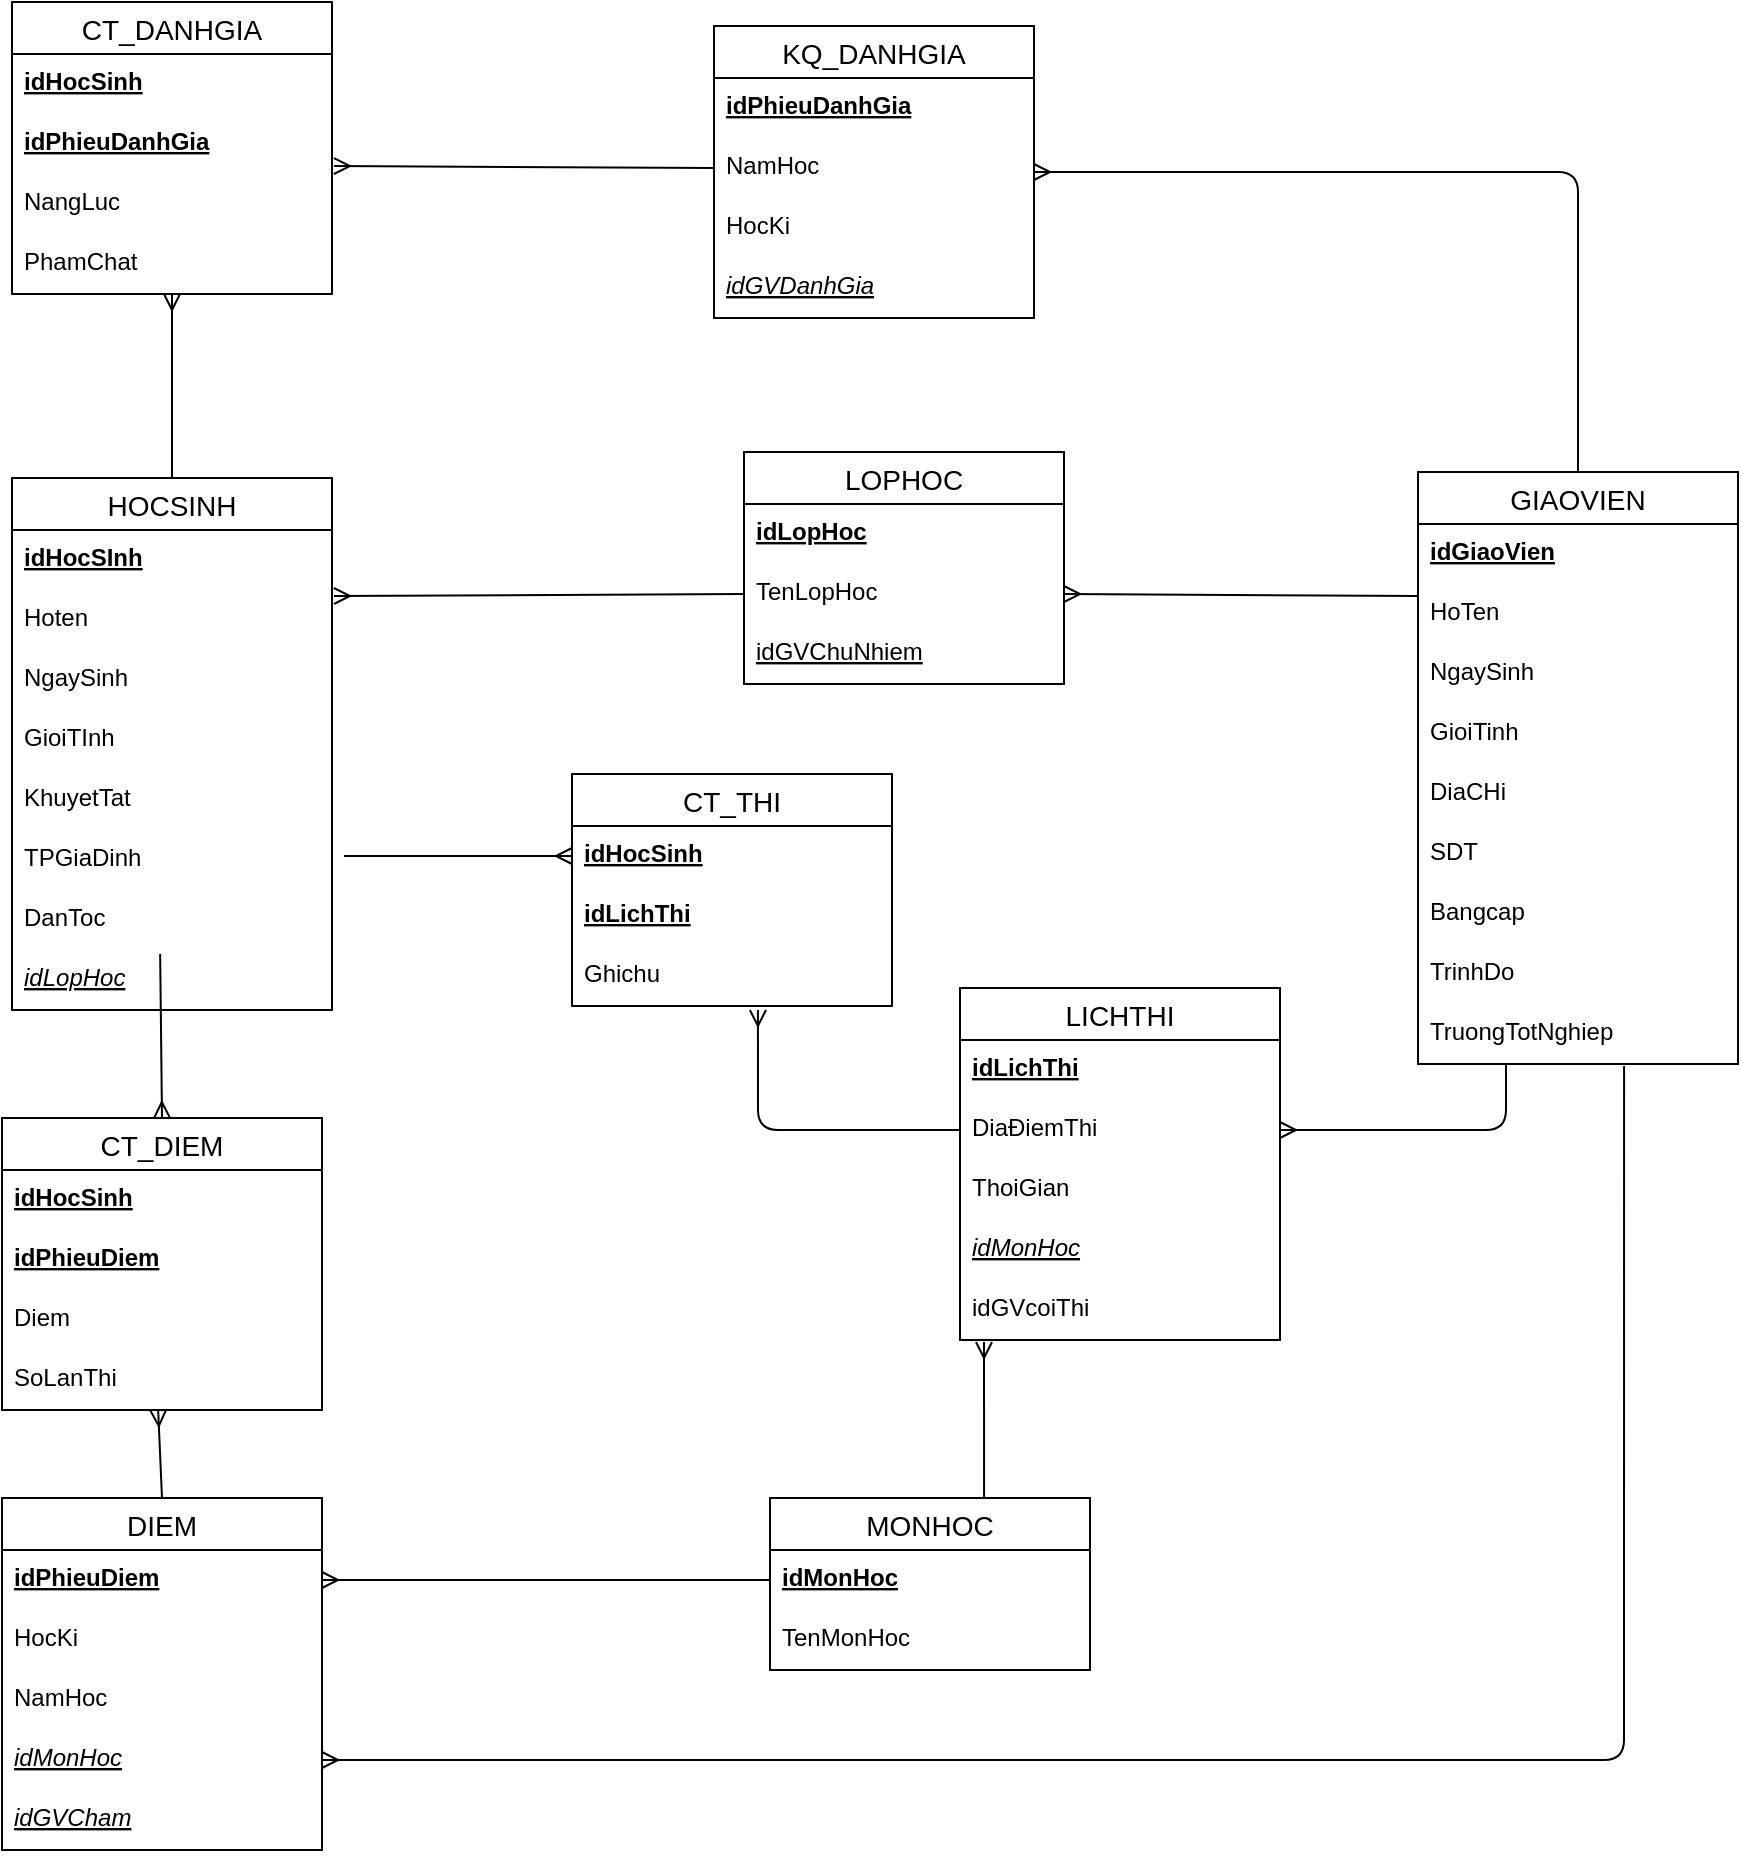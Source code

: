 <mxfile version="14.5.10" type="github">
  <diagram id="Y_9sGmnjUwK3PNuPOUKg" name="Page-1">
    <mxGraphModel dx="1369" dy="776" grid="0" gridSize="10" guides="1" tooltips="1" connect="1" arrows="1" fold="1" page="1" pageScale="1" pageWidth="1100" pageHeight="1700" background="#ffffff" math="0" shadow="0">
      <root>
        <mxCell id="0" />
        <mxCell id="1" parent="0" />
        <mxCell id="aPo73RIebEHa1gepbamj-1" value="HOCSINH" style="swimlane;fontStyle=0;childLayout=stackLayout;horizontal=1;startSize=26;horizontalStack=0;resizeParent=1;resizeParentMax=0;resizeLast=0;collapsible=1;marginBottom=0;align=center;fontSize=14;" parent="1" vertex="1">
          <mxGeometry x="121" y="299" width="160" height="266" as="geometry" />
        </mxCell>
        <mxCell id="aPo73RIebEHa1gepbamj-2" value="idHocSInh" style="text;strokeColor=none;fillColor=none;spacingLeft=4;spacingRight=4;overflow=hidden;rotatable=0;points=[[0,0.5],[1,0.5]];portConstraint=eastwest;fontSize=12;fontStyle=5" parent="aPo73RIebEHa1gepbamj-1" vertex="1">
          <mxGeometry y="26" width="160" height="30" as="geometry" />
        </mxCell>
        <mxCell id="aPo73RIebEHa1gepbamj-3" value="Hoten" style="text;strokeColor=none;fillColor=none;spacingLeft=4;spacingRight=4;overflow=hidden;rotatable=0;points=[[0,0.5],[1,0.5]];portConstraint=eastwest;fontSize=12;" parent="aPo73RIebEHa1gepbamj-1" vertex="1">
          <mxGeometry y="56" width="160" height="30" as="geometry" />
        </mxCell>
        <mxCell id="aPo73RIebEHa1gepbamj-4" value="NgaySinh" style="text;strokeColor=none;fillColor=none;spacingLeft=4;spacingRight=4;overflow=hidden;rotatable=0;points=[[0,0.5],[1,0.5]];portConstraint=eastwest;fontSize=12;" parent="aPo73RIebEHa1gepbamj-1" vertex="1">
          <mxGeometry y="86" width="160" height="30" as="geometry" />
        </mxCell>
        <mxCell id="aPo73RIebEHa1gepbamj-5" value="GioiTInh" style="text;strokeColor=none;fillColor=none;spacingLeft=4;spacingRight=4;overflow=hidden;rotatable=0;points=[[0,0.5],[1,0.5]];portConstraint=eastwest;fontSize=12;" parent="aPo73RIebEHa1gepbamj-1" vertex="1">
          <mxGeometry y="116" width="160" height="30" as="geometry" />
        </mxCell>
        <mxCell id="aPo73RIebEHa1gepbamj-6" value="KhuyetTat" style="text;strokeColor=none;fillColor=none;spacingLeft=4;spacingRight=4;overflow=hidden;rotatable=0;points=[[0,0.5],[1,0.5]];portConstraint=eastwest;fontSize=12;" parent="aPo73RIebEHa1gepbamj-1" vertex="1">
          <mxGeometry y="146" width="160" height="30" as="geometry" />
        </mxCell>
        <mxCell id="aPo73RIebEHa1gepbamj-7" value="TPGiaDinh" style="text;strokeColor=none;fillColor=none;spacingLeft=4;spacingRight=4;overflow=hidden;rotatable=0;points=[[0,0.5],[1,0.5]];portConstraint=eastwest;fontSize=12;" parent="aPo73RIebEHa1gepbamj-1" vertex="1">
          <mxGeometry y="176" width="160" height="30" as="geometry" />
        </mxCell>
        <mxCell id="aPo73RIebEHa1gepbamj-8" value="DanToc" style="text;strokeColor=none;fillColor=none;spacingLeft=4;spacingRight=4;overflow=hidden;rotatable=0;points=[[0,0.5],[1,0.5]];portConstraint=eastwest;fontSize=12;" parent="aPo73RIebEHa1gepbamj-1" vertex="1">
          <mxGeometry y="206" width="160" height="30" as="geometry" />
        </mxCell>
        <mxCell id="aPo73RIebEHa1gepbamj-9" value="idLopHoc" style="text;strokeColor=none;fillColor=none;spacingLeft=4;spacingRight=4;overflow=hidden;rotatable=0;points=[[0,0.5],[1,0.5]];portConstraint=eastwest;fontSize=12;fontStyle=6" parent="aPo73RIebEHa1gepbamj-1" vertex="1">
          <mxGeometry y="236" width="160" height="30" as="geometry" />
        </mxCell>
        <mxCell id="aPo73RIebEHa1gepbamj-10" value="GIAOVIEN" style="swimlane;fontStyle=0;childLayout=stackLayout;horizontal=1;startSize=26;horizontalStack=0;resizeParent=1;resizeParentMax=0;resizeLast=0;collapsible=1;marginBottom=0;align=center;fontSize=14;" parent="1" vertex="1">
          <mxGeometry x="824" y="296" width="160" height="296" as="geometry" />
        </mxCell>
        <mxCell id="aPo73RIebEHa1gepbamj-11" value="idGiaoVien" style="text;strokeColor=none;fillColor=none;spacingLeft=4;spacingRight=4;overflow=hidden;rotatable=0;points=[[0,0.5],[1,0.5]];portConstraint=eastwest;fontSize=12;fontStyle=5" parent="aPo73RIebEHa1gepbamj-10" vertex="1">
          <mxGeometry y="26" width="160" height="30" as="geometry" />
        </mxCell>
        <mxCell id="aPo73RIebEHa1gepbamj-12" value="HoTen" style="text;strokeColor=none;fillColor=none;spacingLeft=4;spacingRight=4;overflow=hidden;rotatable=0;points=[[0,0.5],[1,0.5]];portConstraint=eastwest;fontSize=12;" parent="aPo73RIebEHa1gepbamj-10" vertex="1">
          <mxGeometry y="56" width="160" height="30" as="geometry" />
        </mxCell>
        <mxCell id="aPo73RIebEHa1gepbamj-13" value="NgaySinh" style="text;strokeColor=none;fillColor=none;spacingLeft=4;spacingRight=4;overflow=hidden;rotatable=0;points=[[0,0.5],[1,0.5]];portConstraint=eastwest;fontSize=12;" parent="aPo73RIebEHa1gepbamj-10" vertex="1">
          <mxGeometry y="86" width="160" height="30" as="geometry" />
        </mxCell>
        <mxCell id="aPo73RIebEHa1gepbamj-14" value="GioiTinh" style="text;strokeColor=none;fillColor=none;spacingLeft=4;spacingRight=4;overflow=hidden;rotatable=0;points=[[0,0.5],[1,0.5]];portConstraint=eastwest;fontSize=12;" parent="aPo73RIebEHa1gepbamj-10" vertex="1">
          <mxGeometry y="116" width="160" height="30" as="geometry" />
        </mxCell>
        <mxCell id="aPo73RIebEHa1gepbamj-15" value="DiaCHi" style="text;strokeColor=none;fillColor=none;spacingLeft=4;spacingRight=4;overflow=hidden;rotatable=0;points=[[0,0.5],[1,0.5]];portConstraint=eastwest;fontSize=12;" parent="aPo73RIebEHa1gepbamj-10" vertex="1">
          <mxGeometry y="146" width="160" height="30" as="geometry" />
        </mxCell>
        <mxCell id="aPo73RIebEHa1gepbamj-16" value="SDT" style="text;strokeColor=none;fillColor=none;spacingLeft=4;spacingRight=4;overflow=hidden;rotatable=0;points=[[0,0.5],[1,0.5]];portConstraint=eastwest;fontSize=12;" parent="aPo73RIebEHa1gepbamj-10" vertex="1">
          <mxGeometry y="176" width="160" height="30" as="geometry" />
        </mxCell>
        <mxCell id="aPo73RIebEHa1gepbamj-17" value="Bangcap" style="text;strokeColor=none;fillColor=none;spacingLeft=4;spacingRight=4;overflow=hidden;rotatable=0;points=[[0,0.5],[1,0.5]];portConstraint=eastwest;fontSize=12;" parent="aPo73RIebEHa1gepbamj-10" vertex="1">
          <mxGeometry y="206" width="160" height="30" as="geometry" />
        </mxCell>
        <mxCell id="aPo73RIebEHa1gepbamj-18" value="TrinhDo" style="text;strokeColor=none;fillColor=none;spacingLeft=4;spacingRight=4;overflow=hidden;rotatable=0;points=[[0,0.5],[1,0.5]];portConstraint=eastwest;fontSize=12;" parent="aPo73RIebEHa1gepbamj-10" vertex="1">
          <mxGeometry y="236" width="160" height="30" as="geometry" />
        </mxCell>
        <mxCell id="aPo73RIebEHa1gepbamj-19" value="TruongTotNghiep" style="text;strokeColor=none;fillColor=none;spacingLeft=4;spacingRight=4;overflow=hidden;rotatable=0;points=[[0,0.5],[1,0.5]];portConstraint=eastwest;fontSize=12;" parent="aPo73RIebEHa1gepbamj-10" vertex="1">
          <mxGeometry y="266" width="160" height="30" as="geometry" />
        </mxCell>
        <mxCell id="aPo73RIebEHa1gepbamj-20" value="LOPHOC" style="swimlane;fontStyle=0;childLayout=stackLayout;horizontal=1;startSize=26;horizontalStack=0;resizeParent=1;resizeParentMax=0;resizeLast=0;collapsible=1;marginBottom=0;align=center;fontSize=14;" parent="1" vertex="1">
          <mxGeometry x="487" y="286" width="160" height="116" as="geometry" />
        </mxCell>
        <mxCell id="aPo73RIebEHa1gepbamj-21" value="idLopHoc" style="text;strokeColor=none;fillColor=none;spacingLeft=4;spacingRight=4;overflow=hidden;rotatable=0;points=[[0,0.5],[1,0.5]];portConstraint=eastwest;fontSize=12;fontStyle=5" parent="aPo73RIebEHa1gepbamj-20" vertex="1">
          <mxGeometry y="26" width="160" height="30" as="geometry" />
        </mxCell>
        <mxCell id="aPo73RIebEHa1gepbamj-22" value="TenLopHoc" style="text;strokeColor=none;fillColor=none;spacingLeft=4;spacingRight=4;overflow=hidden;rotatable=0;points=[[0,0.5],[1,0.5]];portConstraint=eastwest;fontSize=12;" parent="aPo73RIebEHa1gepbamj-20" vertex="1">
          <mxGeometry y="56" width="160" height="30" as="geometry" />
        </mxCell>
        <mxCell id="aPo73RIebEHa1gepbamj-23" value="idGVChuNhiem" style="text;strokeColor=none;fillColor=none;spacingLeft=4;spacingRight=4;overflow=hidden;rotatable=0;points=[[0,0.5],[1,0.5]];portConstraint=eastwest;fontSize=12;fontStyle=4" parent="aPo73RIebEHa1gepbamj-20" vertex="1">
          <mxGeometry y="86" width="160" height="30" as="geometry" />
        </mxCell>
        <mxCell id="aPo73RIebEHa1gepbamj-24" value="MONHOC" style="swimlane;fontStyle=0;childLayout=stackLayout;horizontal=1;startSize=26;horizontalStack=0;resizeParent=1;resizeParentMax=0;resizeLast=0;collapsible=1;marginBottom=0;align=center;fontSize=14;" parent="1" vertex="1">
          <mxGeometry x="500" y="809" width="160" height="86" as="geometry" />
        </mxCell>
        <mxCell id="aPo73RIebEHa1gepbamj-25" value="idMonHoc" style="text;strokeColor=none;fillColor=none;spacingLeft=4;spacingRight=4;overflow=hidden;rotatable=0;points=[[0,0.5],[1,0.5]];portConstraint=eastwest;fontSize=12;fontStyle=5" parent="aPo73RIebEHa1gepbamj-24" vertex="1">
          <mxGeometry y="26" width="160" height="30" as="geometry" />
        </mxCell>
        <mxCell id="aPo73RIebEHa1gepbamj-26" value="TenMonHoc" style="text;strokeColor=none;fillColor=none;spacingLeft=4;spacingRight=4;overflow=hidden;rotatable=0;points=[[0,0.5],[1,0.5]];portConstraint=eastwest;fontSize=12;" parent="aPo73RIebEHa1gepbamj-24" vertex="1">
          <mxGeometry y="56" width="160" height="30" as="geometry" />
        </mxCell>
        <mxCell id="aPo73RIebEHa1gepbamj-27" value="LICHTHI" style="swimlane;fontStyle=0;childLayout=stackLayout;horizontal=1;startSize=26;horizontalStack=0;resizeParent=1;resizeParentMax=0;resizeLast=0;collapsible=1;marginBottom=0;align=center;fontSize=14;" parent="1" vertex="1">
          <mxGeometry x="595" y="554" width="160" height="176" as="geometry" />
        </mxCell>
        <mxCell id="aPo73RIebEHa1gepbamj-28" value="idLichThi" style="text;strokeColor=none;fillColor=none;spacingLeft=4;spacingRight=4;overflow=hidden;rotatable=0;points=[[0,0.5],[1,0.5]];portConstraint=eastwest;fontSize=12;fontStyle=5" parent="aPo73RIebEHa1gepbamj-27" vertex="1">
          <mxGeometry y="26" width="160" height="30" as="geometry" />
        </mxCell>
        <mxCell id="aPo73RIebEHa1gepbamj-29" value="DiaĐiemThi" style="text;strokeColor=none;fillColor=none;spacingLeft=4;spacingRight=4;overflow=hidden;rotatable=0;points=[[0,0.5],[1,0.5]];portConstraint=eastwest;fontSize=12;" parent="aPo73RIebEHa1gepbamj-27" vertex="1">
          <mxGeometry y="56" width="160" height="30" as="geometry" />
        </mxCell>
        <mxCell id="aPo73RIebEHa1gepbamj-30" value="ThoiGian" style="text;strokeColor=none;fillColor=none;spacingLeft=4;spacingRight=4;overflow=hidden;rotatable=0;points=[[0,0.5],[1,0.5]];portConstraint=eastwest;fontSize=12;" parent="aPo73RIebEHa1gepbamj-27" vertex="1">
          <mxGeometry y="86" width="160" height="30" as="geometry" />
        </mxCell>
        <mxCell id="aPo73RIebEHa1gepbamj-31" value="idMonHoc" style="text;strokeColor=none;fillColor=none;spacingLeft=4;spacingRight=4;overflow=hidden;rotatable=0;points=[[0,0.5],[1,0.5]];portConstraint=eastwest;fontSize=12;fontStyle=6" parent="aPo73RIebEHa1gepbamj-27" vertex="1">
          <mxGeometry y="116" width="160" height="30" as="geometry" />
        </mxCell>
        <mxCell id="zuZpVV2pVl9KCHaXkLN--3" value="idGVcoiThi" style="text;strokeColor=none;fillColor=none;spacingLeft=4;spacingRight=4;overflow=hidden;rotatable=0;points=[[0,0.5],[1,0.5]];portConstraint=eastwest;fontSize=12;" vertex="1" parent="aPo73RIebEHa1gepbamj-27">
          <mxGeometry y="146" width="160" height="30" as="geometry" />
        </mxCell>
        <mxCell id="aPo73RIebEHa1gepbamj-35" value="CT_THI" style="swimlane;fontStyle=0;childLayout=stackLayout;horizontal=1;startSize=26;horizontalStack=0;resizeParent=1;resizeParentMax=0;resizeLast=0;collapsible=1;marginBottom=0;align=center;fontSize=14;" parent="1" vertex="1">
          <mxGeometry x="401" y="447" width="160" height="116" as="geometry" />
        </mxCell>
        <mxCell id="aPo73RIebEHa1gepbamj-36" value="idHocSinh" style="text;strokeColor=none;fillColor=none;spacingLeft=4;spacingRight=4;overflow=hidden;rotatable=0;points=[[0,0.5],[1,0.5]];portConstraint=eastwest;fontSize=12;fontStyle=5" parent="aPo73RIebEHa1gepbamj-35" vertex="1">
          <mxGeometry y="26" width="160" height="30" as="geometry" />
        </mxCell>
        <mxCell id="aPo73RIebEHa1gepbamj-37" value="idLichThi" style="text;strokeColor=none;fillColor=none;spacingLeft=4;spacingRight=4;overflow=hidden;rotatable=0;points=[[0,0.5],[1,0.5]];portConstraint=eastwest;fontSize=12;fontStyle=5" parent="aPo73RIebEHa1gepbamj-35" vertex="1">
          <mxGeometry y="56" width="160" height="30" as="geometry" />
        </mxCell>
        <mxCell id="zuZpVV2pVl9KCHaXkLN--1" value="Ghichu" style="text;strokeColor=none;fillColor=none;spacingLeft=4;spacingRight=4;overflow=hidden;rotatable=0;points=[[0,0.5],[1,0.5]];portConstraint=eastwest;fontSize=12;fontStyle=0" vertex="1" parent="aPo73RIebEHa1gepbamj-35">
          <mxGeometry y="86" width="160" height="30" as="geometry" />
        </mxCell>
        <mxCell id="aPo73RIebEHa1gepbamj-38" value="DIEM" style="swimlane;fontStyle=0;childLayout=stackLayout;horizontal=1;startSize=26;horizontalStack=0;resizeParent=1;resizeParentMax=0;resizeLast=0;collapsible=1;marginBottom=0;align=center;fontSize=14;" parent="1" vertex="1">
          <mxGeometry x="116" y="809" width="160" height="176" as="geometry" />
        </mxCell>
        <mxCell id="aPo73RIebEHa1gepbamj-39" value="idPhieuDiem" style="text;strokeColor=none;fillColor=none;spacingLeft=4;spacingRight=4;overflow=hidden;rotatable=0;points=[[0,0.5],[1,0.5]];portConstraint=eastwest;fontSize=12;fontStyle=5" parent="aPo73RIebEHa1gepbamj-38" vertex="1">
          <mxGeometry y="26" width="160" height="30" as="geometry" />
        </mxCell>
        <mxCell id="aPo73RIebEHa1gepbamj-40" value="HocKi" style="text;strokeColor=none;fillColor=none;spacingLeft=4;spacingRight=4;overflow=hidden;rotatable=0;points=[[0,0.5],[1,0.5]];portConstraint=eastwest;fontSize=12;" parent="aPo73RIebEHa1gepbamj-38" vertex="1">
          <mxGeometry y="56" width="160" height="30" as="geometry" />
        </mxCell>
        <mxCell id="aPo73RIebEHa1gepbamj-41" value="NamHoc" style="text;strokeColor=none;fillColor=none;spacingLeft=4;spacingRight=4;overflow=hidden;rotatable=0;points=[[0,0.5],[1,0.5]];portConstraint=eastwest;fontSize=12;" parent="aPo73RIebEHa1gepbamj-38" vertex="1">
          <mxGeometry y="86" width="160" height="30" as="geometry" />
        </mxCell>
        <mxCell id="aPo73RIebEHa1gepbamj-42" value="idMonHoc" style="text;strokeColor=none;fillColor=none;spacingLeft=4;spacingRight=4;overflow=hidden;rotatable=0;points=[[0,0.5],[1,0.5]];portConstraint=eastwest;fontSize=12;fontStyle=6" parent="aPo73RIebEHa1gepbamj-38" vertex="1">
          <mxGeometry y="116" width="160" height="30" as="geometry" />
        </mxCell>
        <mxCell id="aPo73RIebEHa1gepbamj-43" value="idGVCham" style="text;strokeColor=none;fillColor=none;spacingLeft=4;spacingRight=4;overflow=hidden;rotatable=0;points=[[0,0.5],[1,0.5]];portConstraint=eastwest;fontSize=12;fontStyle=6" parent="aPo73RIebEHa1gepbamj-38" vertex="1">
          <mxGeometry y="146" width="160" height="30" as="geometry" />
        </mxCell>
        <mxCell id="aPo73RIebEHa1gepbamj-44" value="CT_DIEM" style="swimlane;fontStyle=0;childLayout=stackLayout;horizontal=1;startSize=26;horizontalStack=0;resizeParent=1;resizeParentMax=0;resizeLast=0;collapsible=1;marginBottom=0;align=center;fontSize=14;" parent="1" vertex="1">
          <mxGeometry x="116" y="619" width="160" height="146" as="geometry" />
        </mxCell>
        <mxCell id="aPo73RIebEHa1gepbamj-45" value="idHocSinh" style="text;strokeColor=none;fillColor=none;spacingLeft=4;spacingRight=4;overflow=hidden;rotatable=0;points=[[0,0.5],[1,0.5]];portConstraint=eastwest;fontSize=12;fontStyle=5" parent="aPo73RIebEHa1gepbamj-44" vertex="1">
          <mxGeometry y="26" width="160" height="30" as="geometry" />
        </mxCell>
        <mxCell id="aPo73RIebEHa1gepbamj-46" value="idPhieuDiem" style="text;strokeColor=none;fillColor=none;spacingLeft=4;spacingRight=4;overflow=hidden;rotatable=0;points=[[0,0.5],[1,0.5]];portConstraint=eastwest;fontSize=12;fontStyle=5" parent="aPo73RIebEHa1gepbamj-44" vertex="1">
          <mxGeometry y="56" width="160" height="30" as="geometry" />
        </mxCell>
        <mxCell id="aPo73RIebEHa1gepbamj-47" value="Diem" style="text;strokeColor=none;fillColor=none;spacingLeft=4;spacingRight=4;overflow=hidden;rotatable=0;points=[[0,0.5],[1,0.5]];portConstraint=eastwest;fontSize=12;" parent="aPo73RIebEHa1gepbamj-44" vertex="1">
          <mxGeometry y="86" width="160" height="30" as="geometry" />
        </mxCell>
        <mxCell id="aPo73RIebEHa1gepbamj-48" value="SoLanThi" style="text;strokeColor=none;fillColor=none;spacingLeft=4;spacingRight=4;overflow=hidden;rotatable=0;points=[[0,0.5],[1,0.5]];portConstraint=eastwest;fontSize=12;" parent="aPo73RIebEHa1gepbamj-44" vertex="1">
          <mxGeometry y="116" width="160" height="30" as="geometry" />
        </mxCell>
        <mxCell id="aPo73RIebEHa1gepbamj-49" value="KQ_DANHGIA" style="swimlane;fontStyle=0;childLayout=stackLayout;horizontal=1;startSize=26;horizontalStack=0;resizeParent=1;resizeParentMax=0;resizeLast=0;collapsible=1;marginBottom=0;align=center;fontSize=14;" parent="1" vertex="1">
          <mxGeometry x="472" y="73" width="160" height="146" as="geometry" />
        </mxCell>
        <mxCell id="aPo73RIebEHa1gepbamj-50" value="idPhieuDanhGia" style="text;strokeColor=none;fillColor=none;spacingLeft=4;spacingRight=4;overflow=hidden;rotatable=0;points=[[0,0.5],[1,0.5]];portConstraint=eastwest;fontSize=12;fontStyle=5" parent="aPo73RIebEHa1gepbamj-49" vertex="1">
          <mxGeometry y="26" width="160" height="30" as="geometry" />
        </mxCell>
        <mxCell id="aPo73RIebEHa1gepbamj-51" value="NamHoc" style="text;strokeColor=none;fillColor=none;spacingLeft=4;spacingRight=4;overflow=hidden;rotatable=0;points=[[0,0.5],[1,0.5]];portConstraint=eastwest;fontSize=12;" parent="aPo73RIebEHa1gepbamj-49" vertex="1">
          <mxGeometry y="56" width="160" height="30" as="geometry" />
        </mxCell>
        <mxCell id="aPo73RIebEHa1gepbamj-52" value="HocKi" style="text;strokeColor=none;fillColor=none;spacingLeft=4;spacingRight=4;overflow=hidden;rotatable=0;points=[[0,0.5],[1,0.5]];portConstraint=eastwest;fontSize=12;" parent="aPo73RIebEHa1gepbamj-49" vertex="1">
          <mxGeometry y="86" width="160" height="30" as="geometry" />
        </mxCell>
        <mxCell id="aPo73RIebEHa1gepbamj-53" value="idGVDanhGia" style="text;strokeColor=none;fillColor=none;spacingLeft=4;spacingRight=4;overflow=hidden;rotatable=0;points=[[0,0.5],[1,0.5]];portConstraint=eastwest;fontSize=12;fontStyle=6" parent="aPo73RIebEHa1gepbamj-49" vertex="1">
          <mxGeometry y="116" width="160" height="30" as="geometry" />
        </mxCell>
        <mxCell id="aPo73RIebEHa1gepbamj-54" value="CT_DANHGIA" style="swimlane;fontStyle=0;childLayout=stackLayout;horizontal=1;startSize=26;horizontalStack=0;resizeParent=1;resizeParentMax=0;resizeLast=0;collapsible=1;marginBottom=0;align=center;fontSize=14;" parent="1" vertex="1">
          <mxGeometry x="121" y="61" width="160" height="146" as="geometry" />
        </mxCell>
        <mxCell id="aPo73RIebEHa1gepbamj-55" value="idHocSinh" style="text;strokeColor=none;fillColor=none;spacingLeft=4;spacingRight=4;overflow=hidden;rotatable=0;points=[[0,0.5],[1,0.5]];portConstraint=eastwest;fontSize=12;fontStyle=5" parent="aPo73RIebEHa1gepbamj-54" vertex="1">
          <mxGeometry y="26" width="160" height="30" as="geometry" />
        </mxCell>
        <mxCell id="aPo73RIebEHa1gepbamj-56" value="idPhieuDanhGia" style="text;strokeColor=none;fillColor=none;spacingLeft=4;spacingRight=4;overflow=hidden;rotatable=0;points=[[0,0.5],[1,0.5]];portConstraint=eastwest;fontSize=12;fontStyle=5" parent="aPo73RIebEHa1gepbamj-54" vertex="1">
          <mxGeometry y="56" width="160" height="30" as="geometry" />
        </mxCell>
        <mxCell id="aPo73RIebEHa1gepbamj-57" value="NangLuc" style="text;strokeColor=none;fillColor=none;spacingLeft=4;spacingRight=4;overflow=hidden;rotatable=0;points=[[0,0.5],[1,0.5]];portConstraint=eastwest;fontSize=12;" parent="aPo73RIebEHa1gepbamj-54" vertex="1">
          <mxGeometry y="86" width="160" height="30" as="geometry" />
        </mxCell>
        <mxCell id="aPo73RIebEHa1gepbamj-58" value="PhamChat" style="text;strokeColor=none;fillColor=none;spacingLeft=4;spacingRight=4;overflow=hidden;rotatable=0;points=[[0,0.5],[1,0.5]];portConstraint=eastwest;fontSize=12;" parent="aPo73RIebEHa1gepbamj-54" vertex="1">
          <mxGeometry y="116" width="160" height="30" as="geometry" />
        </mxCell>
        <mxCell id="aPo73RIebEHa1gepbamj-59" value="" style="fontSize=12;html=1;endArrow=ERmany;exitX=0.5;exitY=0;exitDx=0;exitDy=0;entryX=1;entryY=0.5;entryDx=0;entryDy=0;" parent="1" source="aPo73RIebEHa1gepbamj-10" target="aPo73RIebEHa1gepbamj-49" edge="1">
          <mxGeometry width="100" height="100" relative="1" as="geometry">
            <mxPoint x="972" y="273" as="sourcePoint" />
            <mxPoint x="734.04" y="155" as="targetPoint" />
            <Array as="points">
              <mxPoint x="904" y="146" />
            </Array>
          </mxGeometry>
        </mxCell>
        <mxCell id="aPo73RIebEHa1gepbamj-60" value="" style="fontSize=12;html=1;endArrow=ERmany;exitX=0;exitY=0.5;exitDx=0;exitDy=0;entryX=1.006;entryY=-0.133;entryDx=0;entryDy=0;entryPerimeter=0;" parent="1" source="aPo73RIebEHa1gepbamj-51" target="aPo73RIebEHa1gepbamj-57" edge="1">
          <mxGeometry width="100" height="100" relative="1" as="geometry">
            <mxPoint x="508" y="693" as="sourcePoint" />
            <mxPoint x="270.04" y="575" as="targetPoint" />
            <Array as="points" />
          </mxGeometry>
        </mxCell>
        <mxCell id="aPo73RIebEHa1gepbamj-61" value="" style="fontSize=12;html=1;endArrow=ERmany;exitX=0.5;exitY=0;exitDx=0;exitDy=0;entryX=0.5;entryY=1;entryDx=0;entryDy=0;" parent="1" source="aPo73RIebEHa1gepbamj-1" target="aPo73RIebEHa1gepbamj-54" edge="1">
          <mxGeometry width="100" height="100" relative="1" as="geometry">
            <mxPoint x="482" y="154" as="sourcePoint" />
            <mxPoint x="284.96" y="155.01" as="targetPoint" />
            <Array as="points" />
          </mxGeometry>
        </mxCell>
        <mxCell id="aPo73RIebEHa1gepbamj-62" value="" style="fontSize=12;html=1;endArrow=ERmany;exitX=0.463;exitY=1.067;exitDx=0;exitDy=0;entryX=0.5;entryY=0;entryDx=0;entryDy=0;exitPerimeter=0;" parent="1" source="aPo73RIebEHa1gepbamj-8" target="aPo73RIebEHa1gepbamj-44" edge="1">
          <mxGeometry width="100" height="100" relative="1" as="geometry">
            <mxPoint x="482" y="154" as="sourcePoint" />
            <mxPoint x="291.96" y="153.01" as="targetPoint" />
            <Array as="points" />
          </mxGeometry>
        </mxCell>
        <mxCell id="aPo73RIebEHa1gepbamj-63" value="" style="fontSize=12;html=1;endArrow=ERmany;exitX=0.5;exitY=0;exitDx=0;exitDy=0;entryX=0.488;entryY=1;entryDx=0;entryDy=0;entryPerimeter=0;" parent="1" source="aPo73RIebEHa1gepbamj-38" target="aPo73RIebEHa1gepbamj-48" edge="1">
          <mxGeometry width="100" height="100" relative="1" as="geometry">
            <mxPoint x="203.96" y="578" as="sourcePoint" />
            <mxPoint x="184" y="625" as="targetPoint" />
            <Array as="points" />
          </mxGeometry>
        </mxCell>
        <mxCell id="aPo73RIebEHa1gepbamj-64" value="" style="fontSize=12;html=1;endArrow=ERmany;exitX=0.644;exitY=1.033;exitDx=0;exitDy=0;entryX=1;entryY=0.5;entryDx=0;entryDy=0;exitPerimeter=0;" parent="1" source="aPo73RIebEHa1gepbamj-19" target="aPo73RIebEHa1gepbamj-42" edge="1">
          <mxGeometry width="100" height="100" relative="1" as="geometry">
            <mxPoint x="206" y="819" as="sourcePoint" />
            <mxPoint x="204.08" y="775" as="targetPoint" />
            <Array as="points">
              <mxPoint x="927" y="940" />
            </Array>
          </mxGeometry>
        </mxCell>
        <mxCell id="aPo73RIebEHa1gepbamj-65" value="" style="fontSize=12;html=1;endArrow=ERmany;exitX=0;exitY=0.5;exitDx=0;exitDy=0;entryX=1;entryY=0.5;entryDx=0;entryDy=0;" parent="1" source="aPo73RIebEHa1gepbamj-25" target="aPo73RIebEHa1gepbamj-39" edge="1">
          <mxGeometry width="100" height="100" relative="1" as="geometry">
            <mxPoint x="206" y="819" as="sourcePoint" />
            <mxPoint x="204.08" y="775" as="targetPoint" />
            <Array as="points" />
          </mxGeometry>
        </mxCell>
        <mxCell id="aPo73RIebEHa1gepbamj-66" value="" style="fontSize=12;html=1;endArrow=ERmany;exitX=0.669;exitY=0;exitDx=0;exitDy=0;exitPerimeter=0;" parent="1" source="aPo73RIebEHa1gepbamj-24" edge="1">
          <mxGeometry width="100" height="100" relative="1" as="geometry">
            <mxPoint x="505" y="980" as="sourcePoint" />
            <mxPoint x="607" y="731" as="targetPoint" />
            <Array as="points" />
          </mxGeometry>
        </mxCell>
        <mxCell id="aPo73RIebEHa1gepbamj-67" value="" style="fontSize=12;html=1;endArrow=ERmany;exitX=0;exitY=0.2;exitDx=0;exitDy=0;entryX=1;entryY=0.5;entryDx=0;entryDy=0;exitPerimeter=0;" parent="1" source="aPo73RIebEHa1gepbamj-12" target="aPo73RIebEHa1gepbamj-22" edge="1">
          <mxGeometry width="100" height="100" relative="1" as="geometry">
            <mxPoint x="205.08" y="577.01" as="sourcePoint" />
            <mxPoint x="206" y="629" as="targetPoint" />
            <Array as="points" />
          </mxGeometry>
        </mxCell>
        <mxCell id="aPo73RIebEHa1gepbamj-68" value="" style="fontSize=12;html=1;endArrow=ERmany;exitX=0;exitY=0.5;exitDx=0;exitDy=0;entryX=1.006;entryY=0.1;entryDx=0;entryDy=0;entryPerimeter=0;" parent="1" source="aPo73RIebEHa1gepbamj-22" target="aPo73RIebEHa1gepbamj-3" edge="1">
          <mxGeometry width="100" height="100" relative="1" as="geometry">
            <mxPoint x="834" y="368" as="sourcePoint" />
            <mxPoint x="654" y="366" as="targetPoint" />
            <Array as="points" />
          </mxGeometry>
        </mxCell>
        <mxCell id="aPo73RIebEHa1gepbamj-69" value="" style="fontSize=12;html=1;endArrow=ERmany;entryX=0;entryY=0.5;entryDx=0;entryDy=0;" parent="1" target="aPo73RIebEHa1gepbamj-36" edge="1">
          <mxGeometry width="100" height="100" relative="1" as="geometry">
            <mxPoint x="287" y="488" as="sourcePoint" />
            <mxPoint x="291.96" y="368" as="targetPoint" />
            <Array as="points" />
          </mxGeometry>
        </mxCell>
        <mxCell id="aPo73RIebEHa1gepbamj-70" value="" style="fontSize=12;html=1;endArrow=ERmany;exitX=0;exitY=0.5;exitDx=0;exitDy=0;entryX=0.581;entryY=1.067;entryDx=0;entryDy=0;entryPerimeter=0;" parent="1" source="aPo73RIebEHa1gepbamj-29" target="zuZpVV2pVl9KCHaXkLN--1" edge="1">
          <mxGeometry width="100" height="100" relative="1" as="geometry">
            <mxPoint x="507" y="377" as="sourcePoint" />
            <mxPoint x="301.96" y="378" as="targetPoint" />
            <Array as="points">
              <mxPoint x="494" y="625" />
            </Array>
          </mxGeometry>
        </mxCell>
        <mxCell id="zuZpVV2pVl9KCHaXkLN--2" value="" style="fontSize=12;html=1;endArrow=ERmany;entryX=1;entryY=0.5;entryDx=0;entryDy=0;exitX=0.275;exitY=1;exitDx=0;exitDy=0;exitPerimeter=0;" edge="1" parent="1" source="aPo73RIebEHa1gepbamj-19" target="aPo73RIebEHa1gepbamj-29">
          <mxGeometry width="100" height="100" relative="1" as="geometry">
            <mxPoint x="617.04" y="819" as="sourcePoint" />
            <mxPoint x="617" y="751.99" as="targetPoint" />
            <Array as="points">
              <mxPoint x="868" y="625" />
            </Array>
          </mxGeometry>
        </mxCell>
      </root>
    </mxGraphModel>
  </diagram>
</mxfile>
